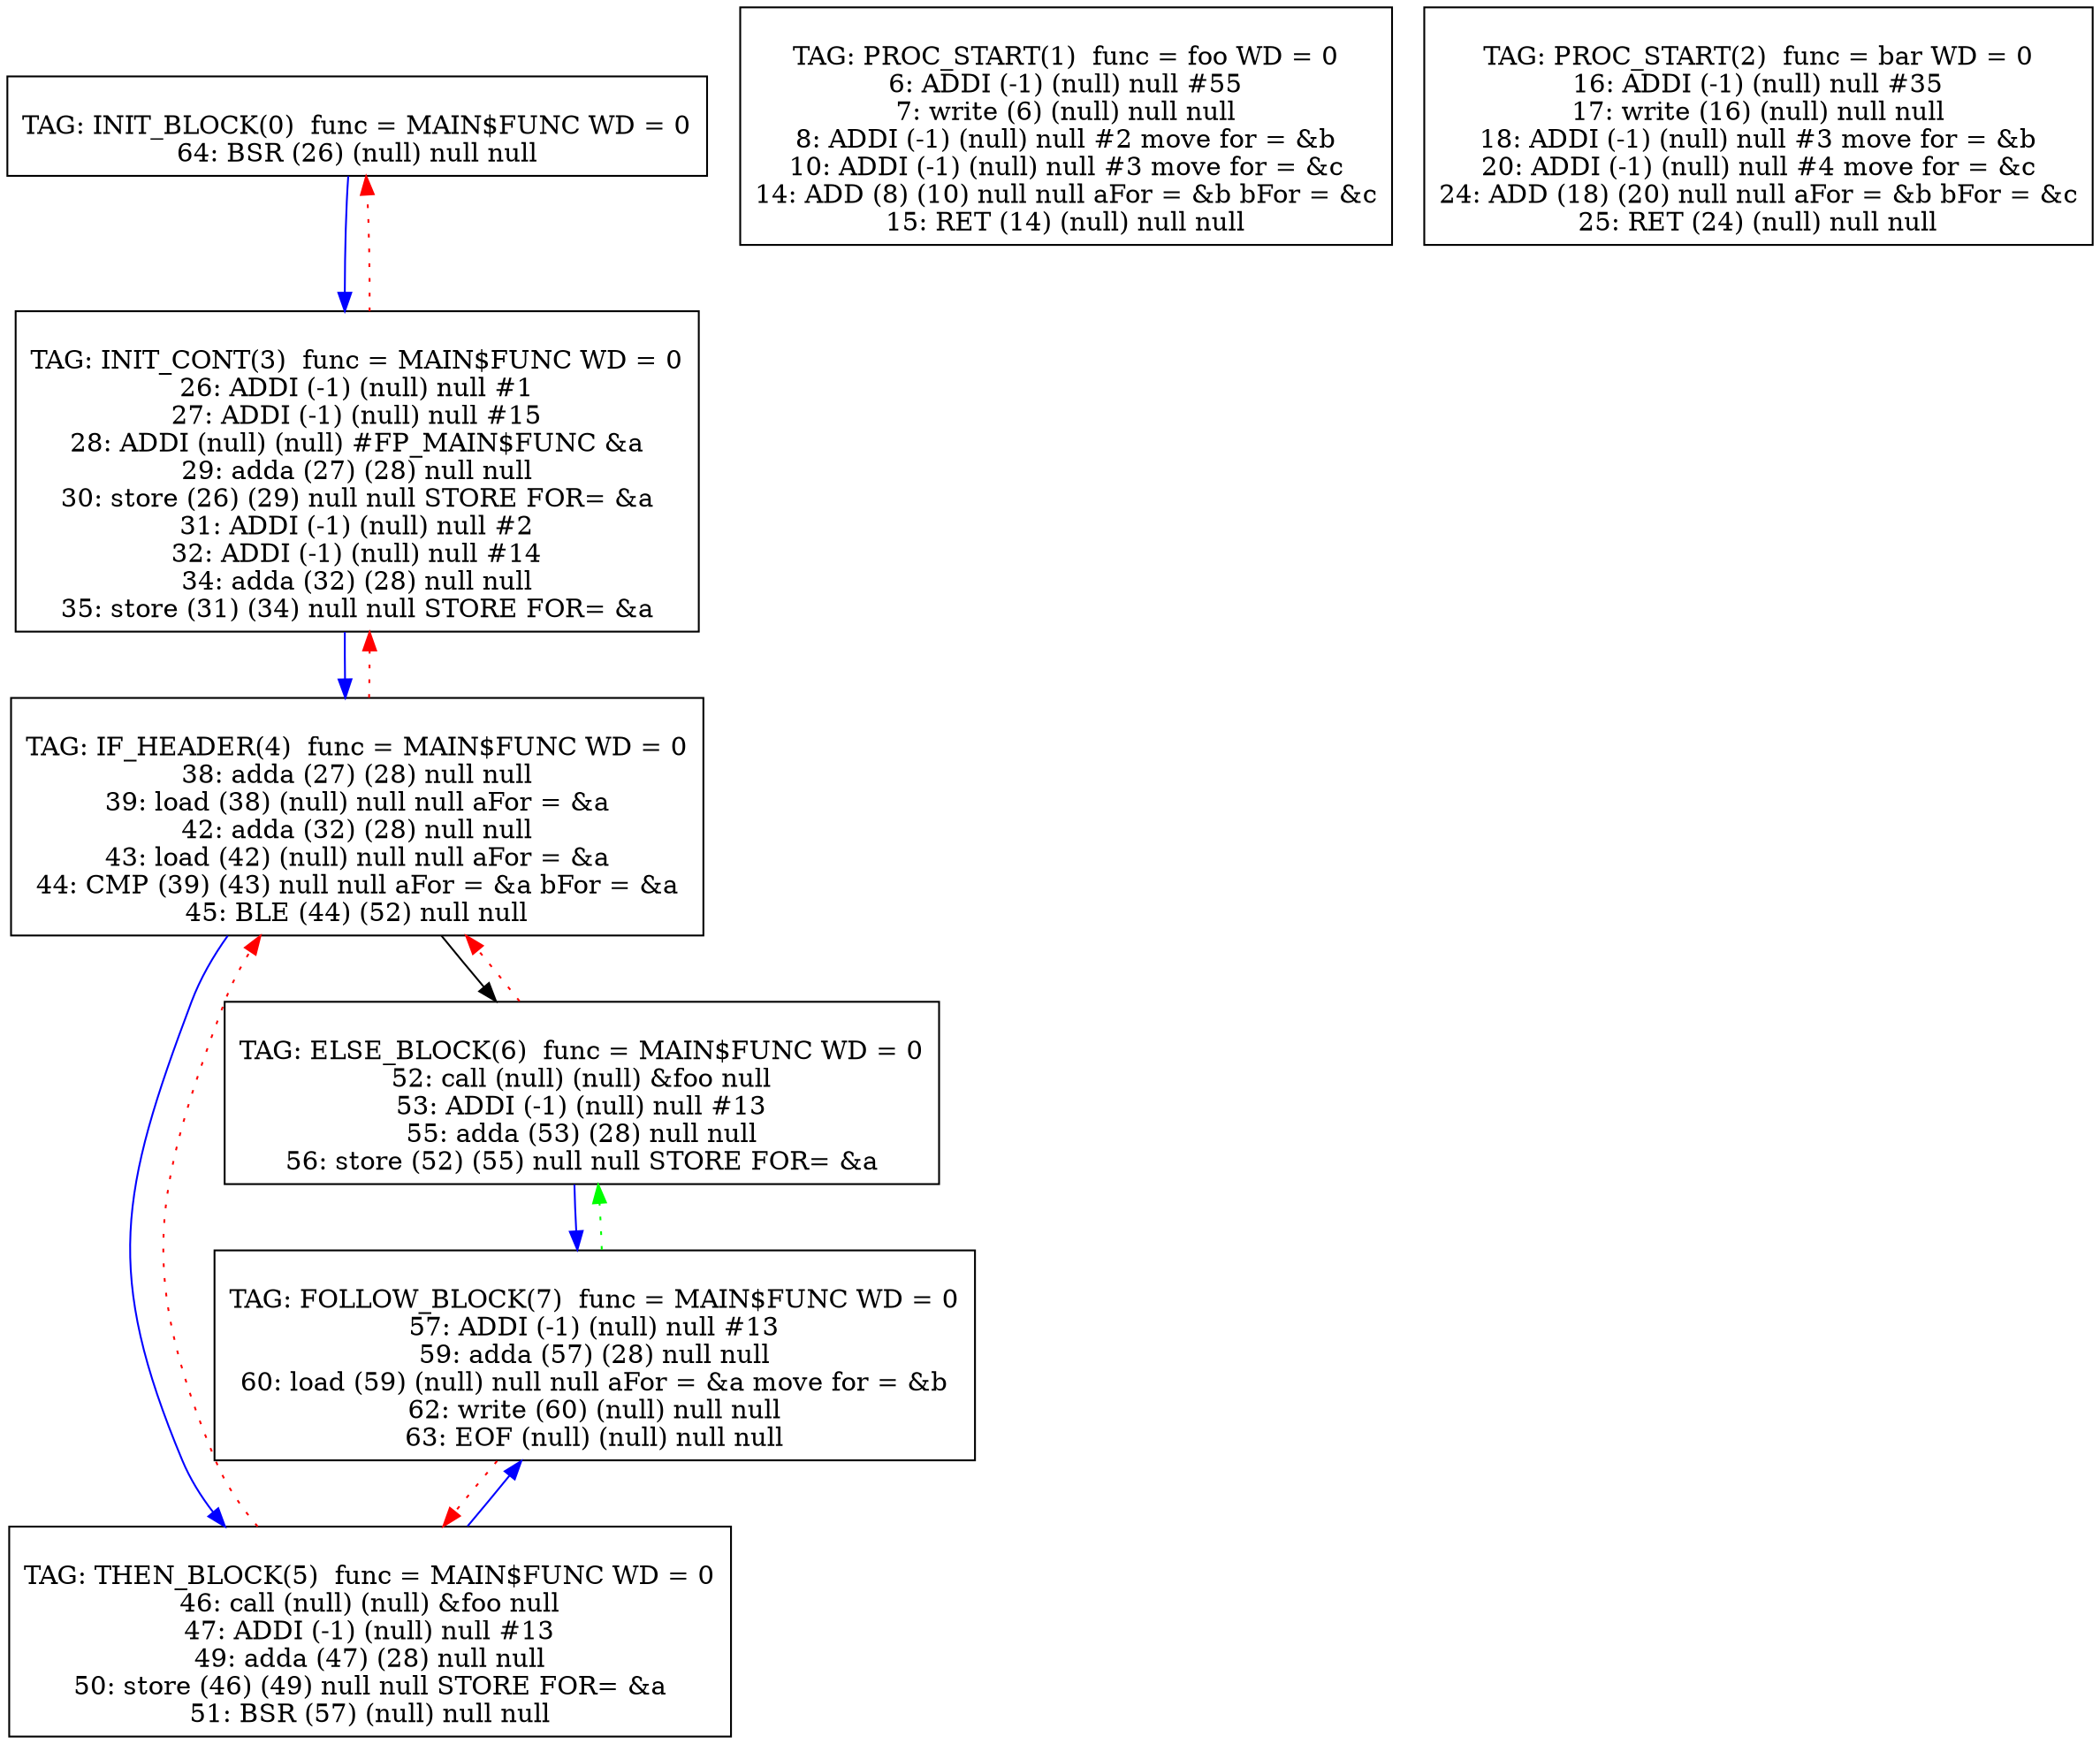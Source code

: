 digraph {
0[label="
TAG: INIT_BLOCK(0)  func = MAIN$FUNC WD = 0
64: BSR (26) (null) null null
"];
0[shape=box];
0 -> 3[color=blue]
1[label="
TAG: PROC_START(1)  func = foo WD = 0
6: ADDI (-1) (null) null #55
7: write (6) (null) null null
8: ADDI (-1) (null) null #2 move for = &b
10: ADDI (-1) (null) null #3 move for = &c
14: ADD (8) (10) null null aFor = &b bFor = &c
15: RET (14) (null) null null
"];
1[shape=box];
2[label="
TAG: PROC_START(2)  func = bar WD = 0
16: ADDI (-1) (null) null #35
17: write (16) (null) null null
18: ADDI (-1) (null) null #3 move for = &b
20: ADDI (-1) (null) null #4 move for = &c
24: ADD (18) (20) null null aFor = &b bFor = &c
25: RET (24) (null) null null
"];
2[shape=box];
3[label="
TAG: INIT_CONT(3)  func = MAIN$FUNC WD = 0
26: ADDI (-1) (null) null #1
27: ADDI (-1) (null) null #15
28: ADDI (null) (null) #FP_MAIN$FUNC &a
29: adda (27) (28) null null
30: store (26) (29) null null STORE FOR= &a
31: ADDI (-1) (null) null #2
32: ADDI (-1) (null) null #14
34: adda (32) (28) null null
35: store (31) (34) null null STORE FOR= &a
"];
3[shape=box];
3 -> 4[color=blue]
3 -> 0[color=red][style=dotted]
4[label="
TAG: IF_HEADER(4)  func = MAIN$FUNC WD = 0
38: adda (27) (28) null null
39: load (38) (null) null null aFor = &a
42: adda (32) (28) null null
43: load (42) (null) null null aFor = &a
44: CMP (39) (43) null null aFor = &a bFor = &a
45: BLE (44) (52) null null
"];
4[shape=box];
4 -> 5[color=blue]
4 -> 6[color=black]
4 -> 3[color=red][style=dotted]
5[label="
TAG: THEN_BLOCK(5)  func = MAIN$FUNC WD = 0
46: call (null) (null) &foo null
47: ADDI (-1) (null) null #13
49: adda (47) (28) null null
50: store (46) (49) null null STORE FOR= &a
51: BSR (57) (null) null null
"];
5[shape=box];
5 -> 7[color=blue]
5 -> 4[color=red][style=dotted]
6[label="
TAG: ELSE_BLOCK(6)  func = MAIN$FUNC WD = 0
52: call (null) (null) &foo null
53: ADDI (-1) (null) null #13
55: adda (53) (28) null null
56: store (52) (55) null null STORE FOR= &a
"];
6[shape=box];
6 -> 7[color=blue]
6 -> 4[color=red][style=dotted]
7[label="
TAG: FOLLOW_BLOCK(7)  func = MAIN$FUNC WD = 0
57: ADDI (-1) (null) null #13
59: adda (57) (28) null null
60: load (59) (null) null null aFor = &a move for = &b
62: write (60) (null) null null
63: EOF (null) (null) null null
"];
7[shape=box];
7 -> 5[color=red][style=dotted]
7 -> 6[color=green][style=dotted]
}